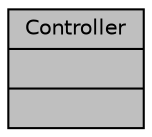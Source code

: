 digraph "Controller"
{
 // LATEX_PDF_SIZE
  bgcolor="transparent";
  edge [fontname="Helvetica",fontsize="10",labelfontname="Helvetica",labelfontsize="10"];
  node [fontname="Helvetica",fontsize="10",shape=record];
  Node1 [label="{Controller\n||}",height=0.2,width=0.4,color="black", fillcolor="grey75", style="filled", fontcolor="black",tooltip="Controlador principal del framework del cual extienden los demás controladores."];
}
